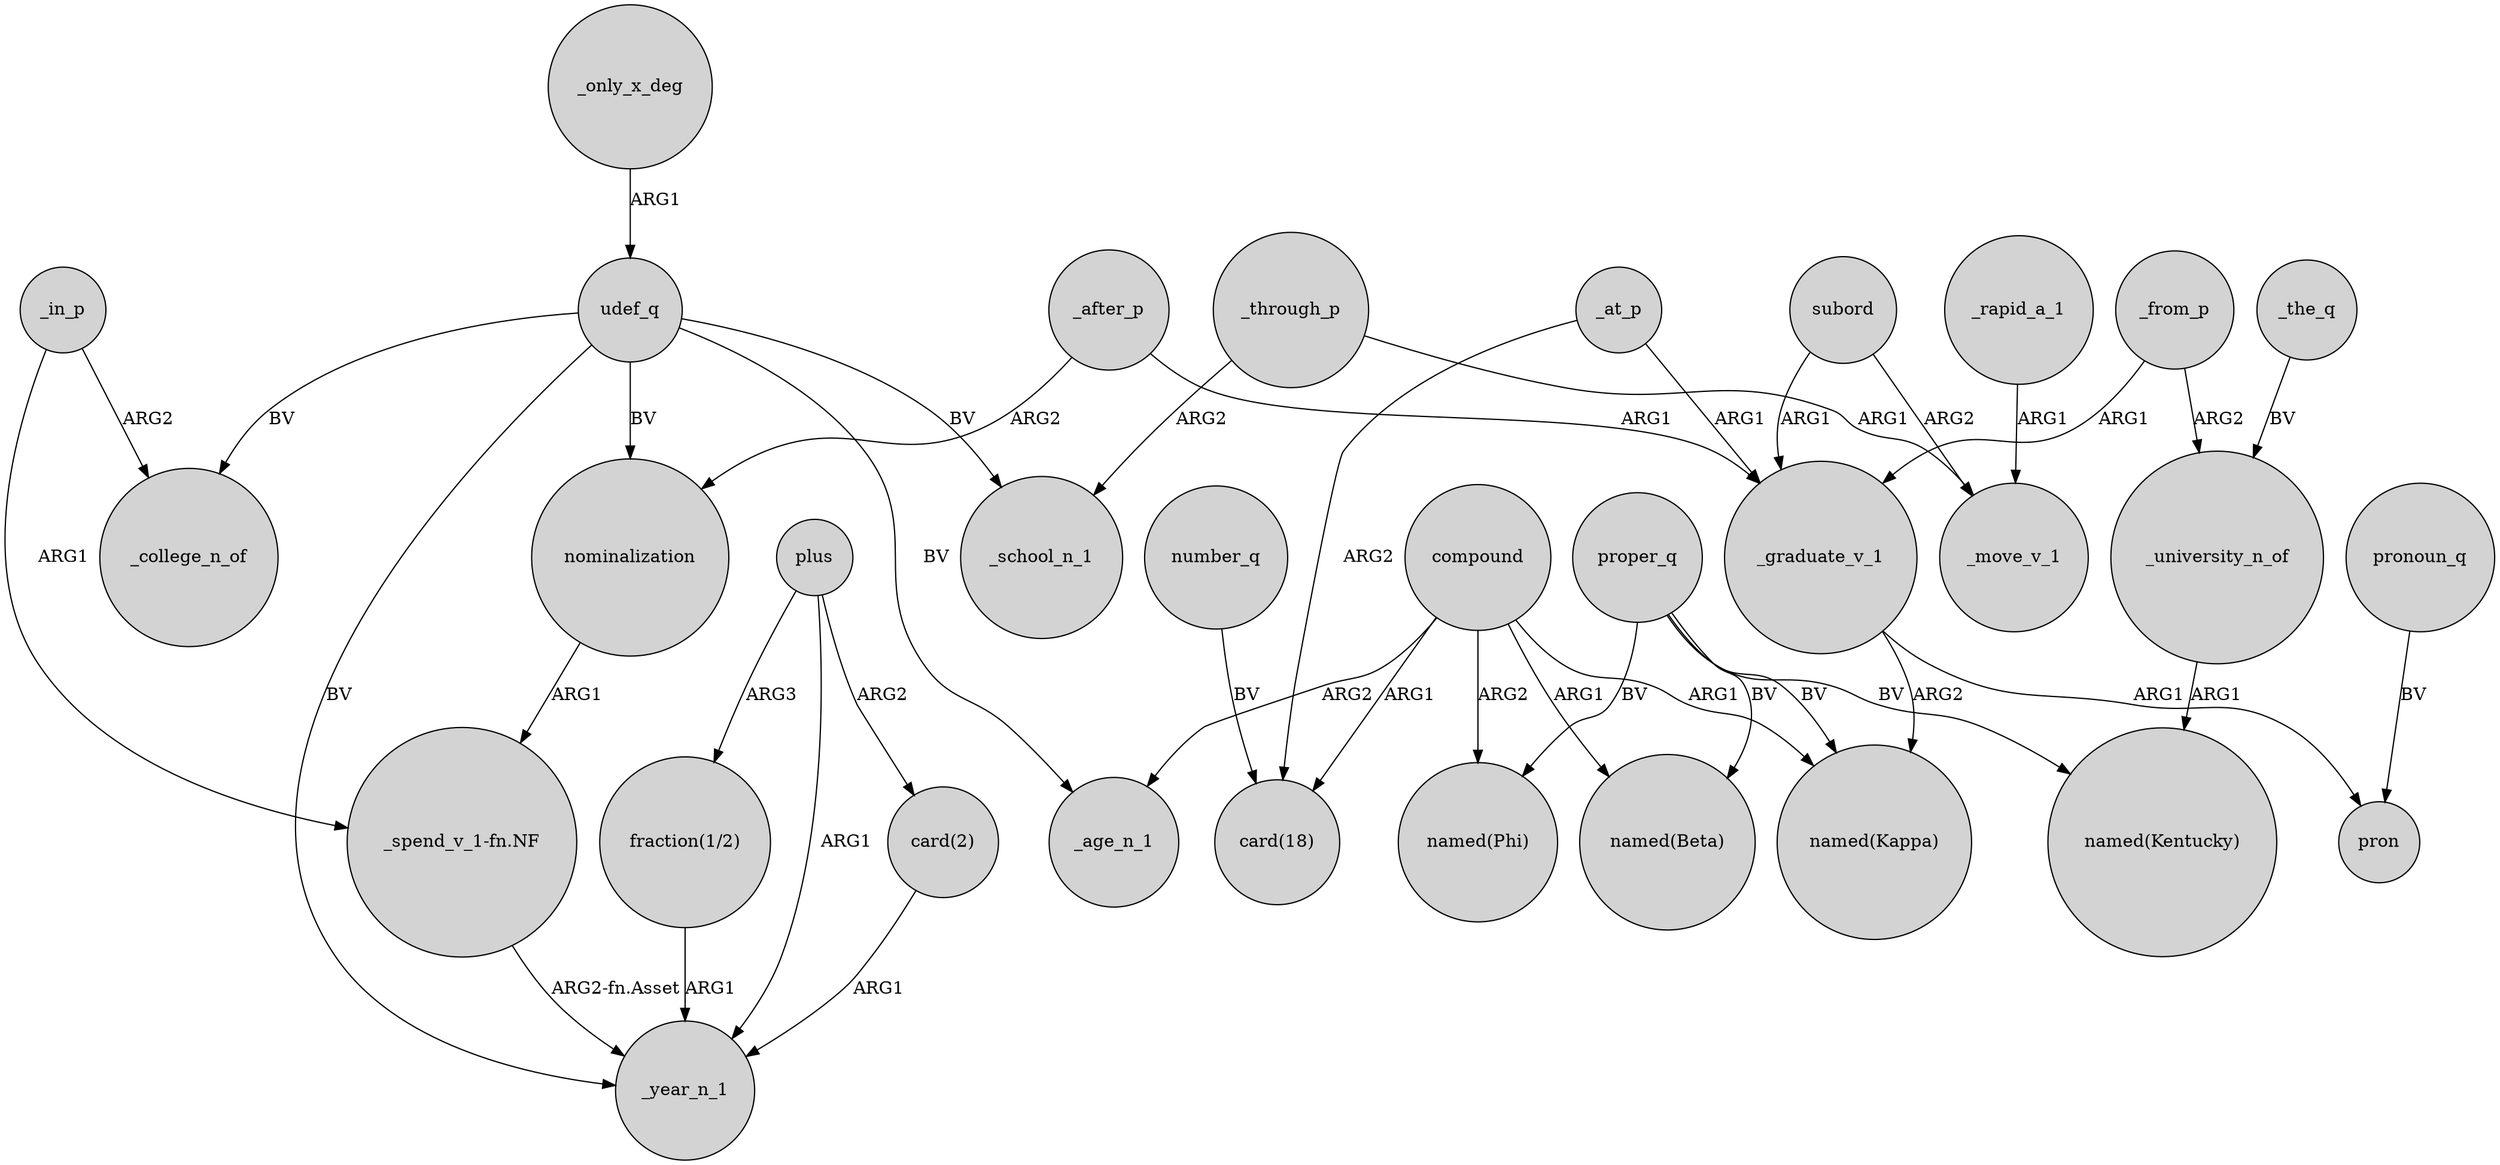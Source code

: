 digraph {
	node [shape=circle style=filled]
	_only_x_deg -> udef_q [label=ARG1]
	_in_p -> _college_n_of [label=ARG2]
	plus -> "card(2)" [label=ARG2]
	_at_p -> "card(18)" [label=ARG2]
	_the_q -> _university_n_of [label=BV]
	compound -> "named(Phi)" [label=ARG2]
	proper_q -> "named(Phi)" [label=BV]
	_graduate_v_1 -> "named(Kappa)" [label=ARG2]
	_in_p -> "_spend_v_1-fn.NF" [label=ARG1]
	"_spend_v_1-fn.NF" -> _year_n_1 [label="ARG2-fn.Asset"]
	subord -> _graduate_v_1 [label=ARG1]
	nominalization -> "_spend_v_1-fn.NF" [label=ARG1]
	_from_p -> _graduate_v_1 [label=ARG1]
	proper_q -> "named(Kappa)" [label=BV]
	number_q -> "card(18)" [label=BV]
	compound -> _age_n_1 [label=ARG2]
	proper_q -> "named(Kentucky)" [label=BV]
	compound -> "named(Kappa)" [label=ARG1]
	pronoun_q -> pron [label=BV]
	_through_p -> _move_v_1 [label=ARG1]
	_graduate_v_1 -> pron [label=ARG1]
	compound -> "card(18)" [label=ARG1]
	subord -> _move_v_1 [label=ARG2]
	"card(2)" -> _year_n_1 [label=ARG1]
	_at_p -> _graduate_v_1 [label=ARG1]
	_rapid_a_1 -> _move_v_1 [label=ARG1]
	_after_p -> _graduate_v_1 [label=ARG1]
	udef_q -> _age_n_1 [label=BV]
	udef_q -> nominalization [label=BV]
	udef_q -> _college_n_of [label=BV]
	plus -> "fraction(1/2)" [label=ARG3]
	_from_p -> _university_n_of [label=ARG2]
	_through_p -> _school_n_1 [label=ARG2]
	udef_q -> _year_n_1 [label=BV]
	plus -> _year_n_1 [label=ARG1]
	"fraction(1/2)" -> _year_n_1 [label=ARG1]
	proper_q -> "named(Beta)" [label=BV]
	udef_q -> _school_n_1 [label=BV]
	_after_p -> nominalization [label=ARG2]
	_university_n_of -> "named(Kentucky)" [label=ARG1]
	compound -> "named(Beta)" [label=ARG1]
}
